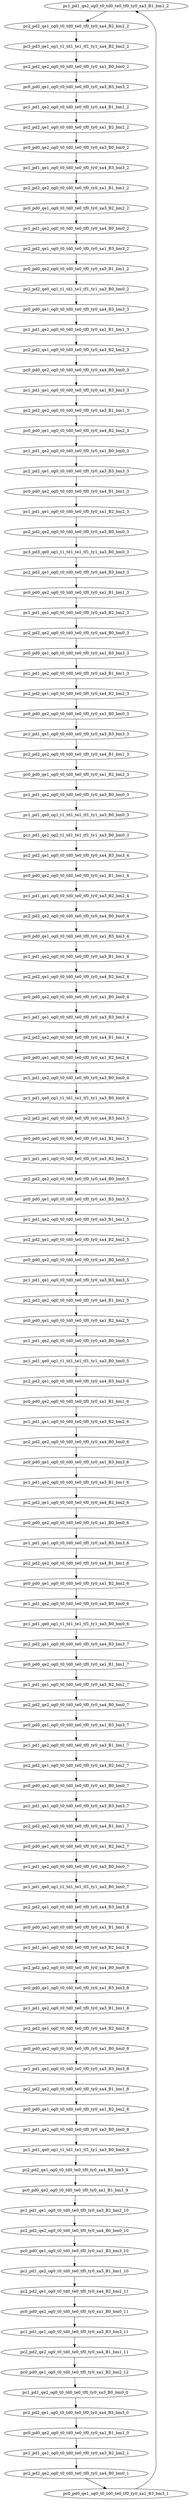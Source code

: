 digraph Test{
pc1_pd1_qe2_og0_t0_td0_te0_tf0_ty0_xa3_B1_bm1_2 -> pc2_pd2_qe1_og0_t0_td0_te0_tf0_ty0_xa4_B2_bm2_2 -> pc3_pd3_qe1_og1_t1_td1_te1_tf1_ty1_xa4_B2_bm2_2 -> pc2_pd2_qe2_og0_t0_td0_te0_tf0_ty0_xa1_B0_bm0_2 -> pc0_pd0_qe1_og0_t0_td0_te0_tf0_ty0_xa3_B3_bm3_2 -> pc1_pd1_qe2_og0_t0_td0_te0_tf0_ty0_xa4_B1_bm1_2 -> pc2_pd2_qe1_og0_t0_td0_te0_tf0_ty0_xa1_B2_bm2_2 -> pc0_pd0_qe2_og0_t0_td0_te0_tf0_ty0_xa3_B0_bm0_2 -> pc1_pd1_qe1_og0_t0_td0_te0_tf0_ty0_xa4_B3_bm3_2 -> pc2_pd2_qe2_og0_t0_td0_te0_tf0_ty0_xa1_B1_bm1_2 -> pc0_pd0_qe1_og0_t0_td0_te0_tf0_ty0_xa3_B2_bm2_2 -> pc1_pd1_qe2_og0_t0_td0_te0_tf0_ty0_xa4_B0_bm0_2 -> pc2_pd2_qe1_og0_t0_td0_te0_tf0_ty0_xa1_B3_bm3_2 -> pc0_pd0_qe2_og0_t0_td0_te0_tf0_ty0_xa3_B1_bm1_2 -> pc2_pd2_qe0_og1_t1_td1_te1_tf1_ty1_xa3_B0_bm0_2 -> pc0_pd0_qe1_og0_t0_td0_te0_tf0_ty0_xa4_B3_bm3_3 -> pc1_pd1_qe2_og0_t0_td0_te0_tf0_ty0_xa1_B1_bm1_3 -> pc2_pd2_qe1_og0_t0_td0_te0_tf0_ty0_xa3_B2_bm2_3 -> pc0_pd0_qe2_og0_t0_td0_te0_tf0_ty0_xa4_B0_bm0_3 -> pc1_pd1_qe1_og0_t0_td0_te0_tf0_ty0_xa1_B3_bm3_3 -> pc2_pd2_qe2_og0_t0_td0_te0_tf0_ty0_xa3_B1_bm1_3 -> pc0_pd0_qe1_og0_t0_td0_te0_tf0_ty0_xa4_B2_bm2_3 -> pc1_pd1_qe2_og0_t0_td0_te0_tf0_ty0_xa1_B0_bm0_3 -> pc2_pd2_qe1_og0_t0_td0_te0_tf0_ty0_xa3_B3_bm3_3 -> pc0_pd0_qe2_og0_t0_td0_te0_tf0_ty0_xa4_B1_bm1_3 -> pc1_pd1_qe1_og0_t0_td0_te0_tf0_ty0_xa1_B2_bm2_3 -> pc2_pd2_qe2_og0_t0_td0_te0_tf0_ty0_xa3_B0_bm0_3 -> pc3_pd3_qe0_og1_t1_td1_te1_tf1_ty1_xa3_B0_bm0_3 -> pc2_pd2_qe1_og0_t0_td0_te0_tf0_ty0_xa4_B3_bm3_3 -> pc0_pd0_qe2_og0_t0_td0_te0_tf0_ty0_xa1_B1_bm1_3 -> pc1_pd1_qe1_og0_t0_td0_te0_tf0_ty0_xa3_B2_bm2_3 -> pc2_pd2_qe2_og0_t0_td0_te0_tf0_ty0_xa4_B0_bm0_3 -> pc0_pd0_qe1_og0_t0_td0_te0_tf0_ty0_xa1_B3_bm3_3 -> pc1_pd1_qe2_og0_t0_td0_te0_tf0_ty0_xa3_B1_bm1_3 -> pc2_pd2_qe1_og0_t0_td0_te0_tf0_ty0_xa4_B2_bm2_3 -> pc0_pd0_qe2_og0_t0_td0_te0_tf0_ty0_xa1_B0_bm0_3 -> pc1_pd1_qe1_og0_t0_td0_te0_tf0_ty0_xa3_B3_bm3_3 -> pc2_pd2_qe2_og0_t0_td0_te0_tf0_ty0_xa4_B1_bm1_3 -> pc0_pd0_qe1_og0_t0_td0_te0_tf0_ty0_xa1_B2_bm2_3 -> pc1_pd1_qe2_og0_t0_td0_te0_tf0_ty0_xa3_B0_bm0_3 -> pc1_pd1_qe0_og1_t1_td1_te1_tf1_ty1_xa3_B0_bm0_3 -> pc1_pd1_qe2_og2_t1_td1_te1_tf1_ty1_xa3_B0_bm0_3 -> pc2_pd2_qe1_og0_t0_td0_te0_tf0_ty0_xa4_B3_bm3_4 -> pc0_pd0_qe2_og0_t0_td0_te0_tf0_ty0_xa1_B1_bm1_4 -> pc1_pd1_qe1_og0_t0_td0_te0_tf0_ty0_xa3_B2_bm2_4 -> pc2_pd2_qe2_og0_t0_td0_te0_tf0_ty0_xa4_B0_bm0_4 -> pc0_pd0_qe1_og0_t0_td0_te0_tf0_ty0_xa1_B3_bm3_4 -> pc1_pd1_qe2_og0_t0_td0_te0_tf0_ty0_xa3_B1_bm1_4 -> pc2_pd2_qe1_og0_t0_td0_te0_tf0_ty0_xa4_B2_bm2_4 -> pc0_pd0_qe2_og0_t0_td0_te0_tf0_ty0_xa1_B0_bm0_4 -> pc1_pd1_qe1_og0_t0_td0_te0_tf0_ty0_xa3_B3_bm3_4 -> pc2_pd2_qe2_og0_t0_td0_te0_tf0_ty0_xa4_B1_bm1_4 -> pc0_pd0_qe1_og0_t0_td0_te0_tf0_ty0_xa1_B2_bm2_4 -> pc1_pd1_qe2_og0_t0_td0_te0_tf0_ty0_xa3_B0_bm0_4 -> pc1_pd1_qe0_og1_t1_td1_te1_tf1_ty1_xa3_B0_bm0_4 -> pc2_pd2_qe1_og0_t0_td0_te0_tf0_ty0_xa4_B3_bm3_5 -> pc0_pd0_qe2_og0_t0_td0_te0_tf0_ty0_xa1_B1_bm1_5 -> pc1_pd1_qe1_og0_t0_td0_te0_tf0_ty0_xa3_B2_bm2_5 -> pc2_pd2_qe2_og0_t0_td0_te0_tf0_ty0_xa4_B0_bm0_5 -> pc0_pd0_qe1_og0_t0_td0_te0_tf0_ty0_xa1_B3_bm3_5 -> pc1_pd1_qe2_og0_t0_td0_te0_tf0_ty0_xa3_B1_bm1_5 -> pc2_pd2_qe1_og0_t0_td0_te0_tf0_ty0_xa4_B2_bm2_5 -> pc0_pd0_qe2_og0_t0_td0_te0_tf0_ty0_xa1_B0_bm0_5 -> pc1_pd1_qe1_og0_t0_td0_te0_tf0_ty0_xa3_B3_bm3_5 -> pc2_pd2_qe2_og0_t0_td0_te0_tf0_ty0_xa4_B1_bm1_5 -> pc0_pd0_qe1_og0_t0_td0_te0_tf0_ty0_xa1_B2_bm2_5 -> pc1_pd1_qe2_og0_t0_td0_te0_tf0_ty0_xa3_B0_bm0_5 -> pc1_pd1_qe0_og1_t1_td1_te1_tf1_ty1_xa3_B0_bm0_5 -> pc2_pd2_qe1_og0_t0_td0_te0_tf0_ty0_xa4_B3_bm3_6 -> pc0_pd0_qe2_og0_t0_td0_te0_tf0_ty0_xa1_B1_bm1_6 -> pc1_pd1_qe1_og0_t0_td0_te0_tf0_ty0_xa3_B2_bm2_6 -> pc2_pd2_qe2_og0_t0_td0_te0_tf0_ty0_xa4_B0_bm0_6 -> pc0_pd0_qe1_og0_t0_td0_te0_tf0_ty0_xa1_B3_bm3_6 -> pc1_pd1_qe2_og0_t0_td0_te0_tf0_ty0_xa3_B1_bm1_6 -> pc2_pd2_qe1_og0_t0_td0_te0_tf0_ty0_xa4_B2_bm2_6 -> pc0_pd0_qe2_og0_t0_td0_te0_tf0_ty0_xa1_B0_bm0_6 -> pc1_pd1_qe1_og0_t0_td0_te0_tf0_ty0_xa3_B3_bm3_6 -> pc2_pd2_qe2_og0_t0_td0_te0_tf0_ty0_xa4_B1_bm1_6 -> pc0_pd0_qe1_og0_t0_td0_te0_tf0_ty0_xa1_B2_bm2_6 -> pc1_pd1_qe2_og0_t0_td0_te0_tf0_ty0_xa3_B0_bm0_6 -> pc1_pd1_qe0_og1_t1_td1_te1_tf1_ty1_xa3_B0_bm0_6 -> pc2_pd2_qe1_og0_t0_td0_te0_tf0_ty0_xa4_B3_bm3_7 -> pc0_pd0_qe2_og0_t0_td0_te0_tf0_ty0_xa1_B1_bm1_7 -> pc1_pd1_qe1_og0_t0_td0_te0_tf0_ty0_xa3_B2_bm2_7 -> pc2_pd2_qe2_og0_t0_td0_te0_tf0_ty0_xa4_B0_bm0_7 -> pc0_pd0_qe1_og0_t0_td0_te0_tf0_ty0_xa1_B3_bm3_7 -> pc1_pd1_qe2_og0_t0_td0_te0_tf0_ty0_xa3_B1_bm1_7 -> pc2_pd2_qe1_og0_t0_td0_te0_tf0_ty0_xa4_B2_bm2_7 -> pc0_pd0_qe2_og0_t0_td0_te0_tf0_ty0_xa1_B0_bm0_7 -> pc1_pd1_qe1_og0_t0_td0_te0_tf0_ty0_xa3_B3_bm3_7 -> pc2_pd2_qe2_og0_t0_td0_te0_tf0_ty0_xa4_B1_bm1_7 -> pc0_pd0_qe1_og0_t0_td0_te0_tf0_ty0_xa1_B2_bm2_7 -> pc1_pd1_qe2_og0_t0_td0_te0_tf0_ty0_xa3_B0_bm0_7 -> pc1_pd1_qe0_og1_t1_td1_te1_tf1_ty1_xa3_B0_bm0_7 -> pc2_pd2_qe1_og0_t0_td0_te0_tf0_ty0_xa4_B3_bm3_8 -> pc0_pd0_qe2_og0_t0_td0_te0_tf0_ty0_xa1_B1_bm1_8 -> pc1_pd1_qe1_og0_t0_td0_te0_tf0_ty0_xa3_B2_bm2_8 -> pc2_pd2_qe2_og0_t0_td0_te0_tf0_ty0_xa4_B0_bm0_8 -> pc0_pd0_qe1_og0_t0_td0_te0_tf0_ty0_xa1_B3_bm3_8 -> pc1_pd1_qe2_og0_t0_td0_te0_tf0_ty0_xa3_B1_bm1_8 -> pc2_pd2_qe1_og0_t0_td0_te0_tf0_ty0_xa4_B2_bm2_8 -> pc0_pd0_qe2_og0_t0_td0_te0_tf0_ty0_xa1_B0_bm0_8 -> pc1_pd1_qe1_og0_t0_td0_te0_tf0_ty0_xa3_B3_bm3_8 -> pc2_pd2_qe2_og0_t0_td0_te0_tf0_ty0_xa4_B1_bm1_8 -> pc0_pd0_qe1_og0_t0_td0_te0_tf0_ty0_xa1_B2_bm2_8 -> pc1_pd1_qe2_og0_t0_td0_te0_tf0_ty0_xa3_B0_bm0_8 -> pc1_pd1_qe0_og1_t1_td1_te1_tf1_ty1_xa3_B0_bm0_8 -> pc2_pd2_qe1_og0_t0_td0_te0_tf0_ty0_xa4_B3_bm3_9 -> pc0_pd0_qe2_og0_t0_td0_te0_tf0_ty0_xa1_B1_bm1_9 -> pc1_pd1_qe1_og0_t0_td0_te0_tf0_ty0_xa3_B2_bm2_10 -> pc2_pd2_qe2_og0_t0_td0_te0_tf0_ty0_xa4_B0_bm0_10 -> pc0_pd0_qe1_og0_t0_td0_te0_tf0_ty0_xa1_B3_bm3_10 -> pc1_pd1_qe2_og0_t0_td0_te0_tf0_ty0_xa3_B1_bm1_10 -> pc2_pd2_qe1_og0_t0_td0_te0_tf0_ty0_xa4_B2_bm2_11 -> pc0_pd0_qe2_og0_t0_td0_te0_tf0_ty0_xa1_B0_bm0_11 -> pc1_pd1_qe1_og0_t0_td0_te0_tf0_ty0_xa3_B3_bm3_11 -> pc2_pd2_qe2_og0_t0_td0_te0_tf0_ty0_xa4_B1_bm1_11 -> pc0_pd0_qe1_og0_t0_td0_te0_tf0_ty0_xa1_B2_bm2_12 -> pc1_pd1_qe2_og0_t0_td0_te0_tf0_ty0_xa3_B0_bm0_0 -> pc2_pd2_qe1_og0_t0_td0_te0_tf0_ty0_xa4_B3_bm3_0 -> pc0_pd0_qe2_og0_t0_td0_te0_tf0_ty0_xa1_B1_bm1_0 -> pc1_pd1_qe1_og0_t0_td0_te0_tf0_ty0_xa3_B2_bm2_1 -> pc2_pd2_qe2_og0_t0_td0_te0_tf0_ty0_xa4_B0_bm0_1 -> pc0_pd0_qe1_og0_t0_td0_te0_tf0_ty0_xa1_B3_bm3_1 -> pc1_pd1_qe2_og0_t0_td0_te0_tf0_ty0_xa3_B1_bm1_2;}